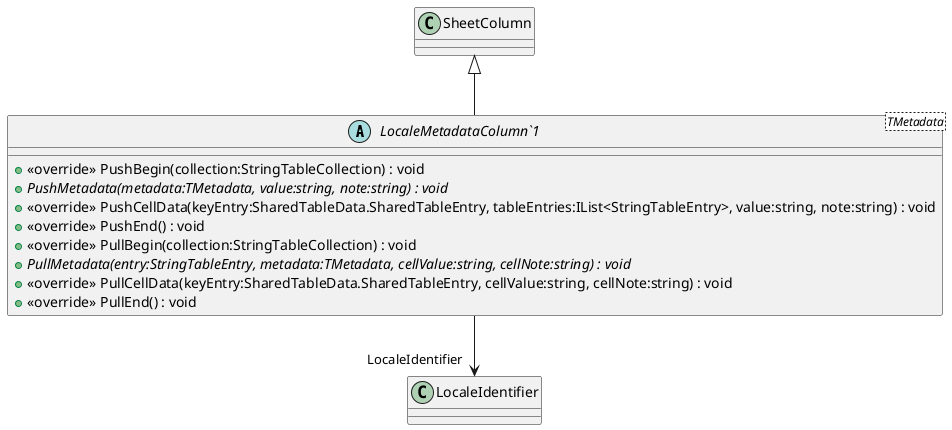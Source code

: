 @startuml
abstract class "LocaleMetadataColumn`1"<TMetadata> {
    + <<override>> PushBegin(collection:StringTableCollection) : void
    + {abstract} PushMetadata(metadata:TMetadata, value:string, note:string) : void
    + <<override>> PushCellData(keyEntry:SharedTableData.SharedTableEntry, tableEntries:IList<StringTableEntry>, value:string, note:string) : void
    + <<override>> PushEnd() : void
    + <<override>> PullBegin(collection:StringTableCollection) : void
    + {abstract} PullMetadata(entry:StringTableEntry, metadata:TMetadata, cellValue:string, cellNote:string) : void
    + <<override>> PullCellData(keyEntry:SharedTableData.SharedTableEntry, cellValue:string, cellNote:string) : void
    + <<override>> PullEnd() : void
}
SheetColumn <|-- "LocaleMetadataColumn`1"
"LocaleMetadataColumn`1" --> "LocaleIdentifier" LocaleIdentifier
@enduml
